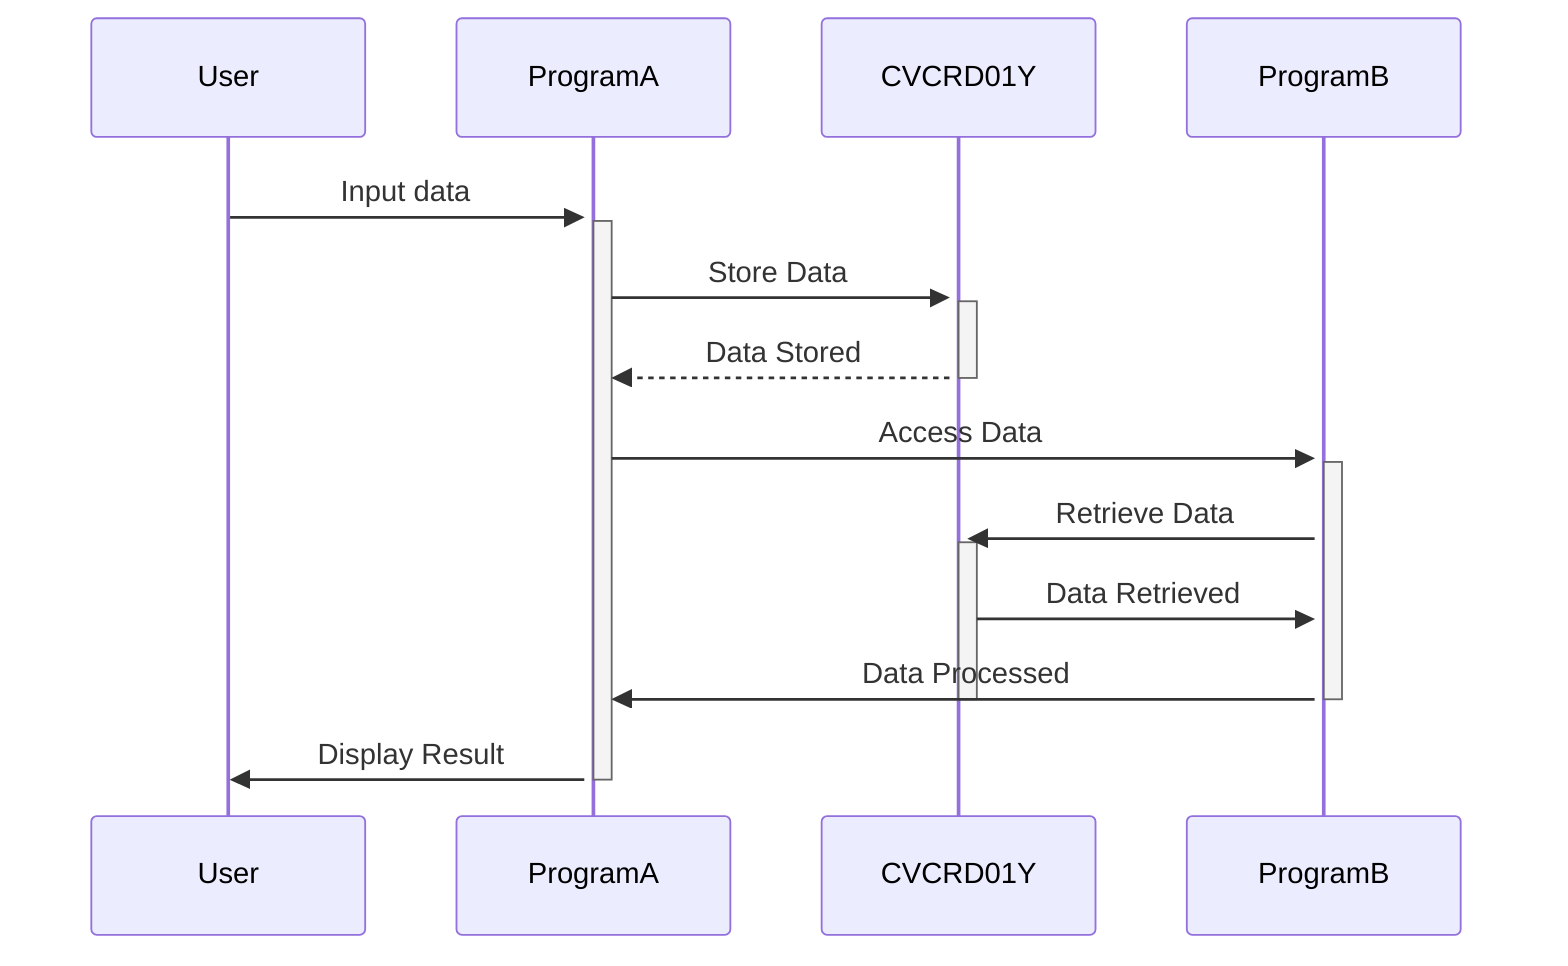 sequenceDiagram
    participant User 
    participant ProgramA
    participant CVCRD01Y
    participant ProgramB

    User->>+ProgramA: Input data
    activate ProgramA
    ProgramA->>+CVCRD01Y: Store Data
    activate CVCRD01Y
    CVCRD01Y-->>-ProgramA: Data Stored
    ProgramA->>+ProgramB: Access Data
    activate ProgramB
    ProgramB->>+CVCRD01Y: Retrieve Data
    CVCRD01Y->>ProgramB: Data Retrieved
    ProgramB->>ProgramA: Data Processed
    deactivate ProgramB
    deactivate CVCRD01Y
    ProgramA->>User: Display Result
    deactivate ProgramA